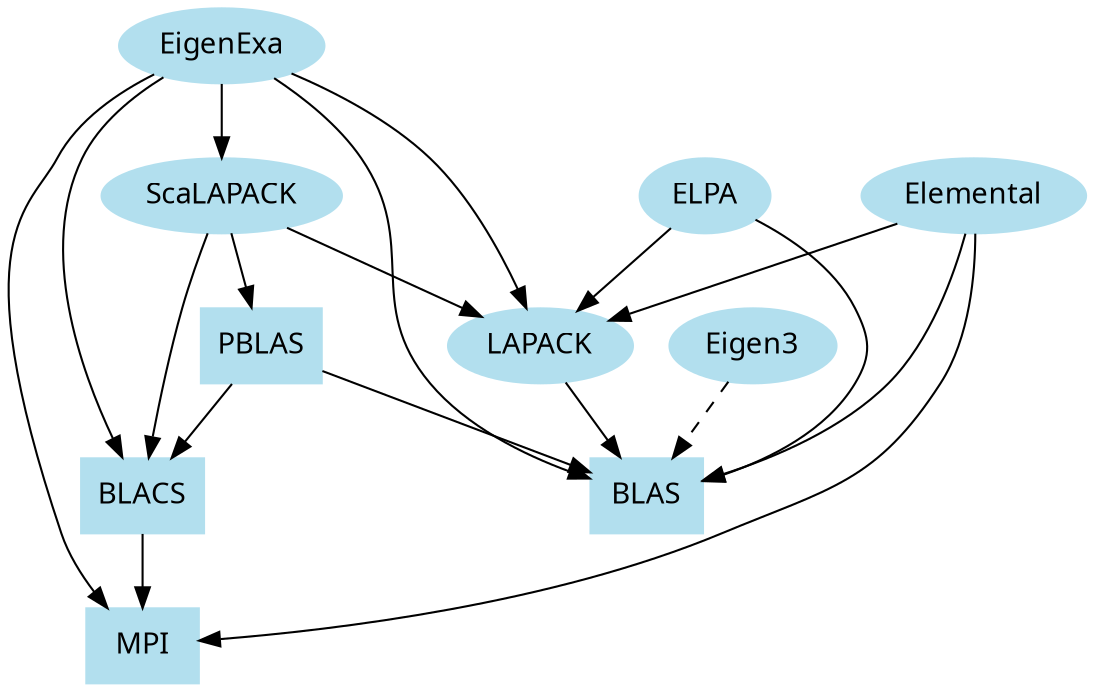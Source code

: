 digraph g {
  graph [fontname = "Depenency of eigensolvers" ];
  node [color=lightblue2, style=filled, shape=box];
  node [fontname="MSGOTHIC.TTC"];
  edge [fontname="MSGOTHIC.TTC"];
  "LAPACK" [shape=ellipse];
  "EigenExa" [shape=ellipse];
  "Eigen3" [shape=ellipse];
  "ELPA" [shape=ellipse];
  "Elemental" [shape=ellipse];
  "ScaLAPACK" [shape=ellipse];

  "LAPACK"->"BLAS";
  "ScaLAPACK"->"LAPACK";
  "ScaLAPACK"->"BLACS";
  "ScaLAPACK"->"PBLAS";
  "PBLAS"->"BLAS";
  "PBLAS"->"BLACS";
  "BLACS"->"MPI";
  "EigenExa"->"ScaLAPACK";
  "EigenExa"->"BLACS";
  "EigenExa"->"LAPACK";
  "EigenExa"->"BLAS";
  "EigenExa"->"MPI";
  "Eigen3"->"BLAS" [style="dashed"];
  "ELPA"->"LAPACK";
  "ELPA"->"BLAS"
  "Elemental"->"LAPACK";
  "Elemental"->"BLAS";
  "Elemental"->"MPI";
}

